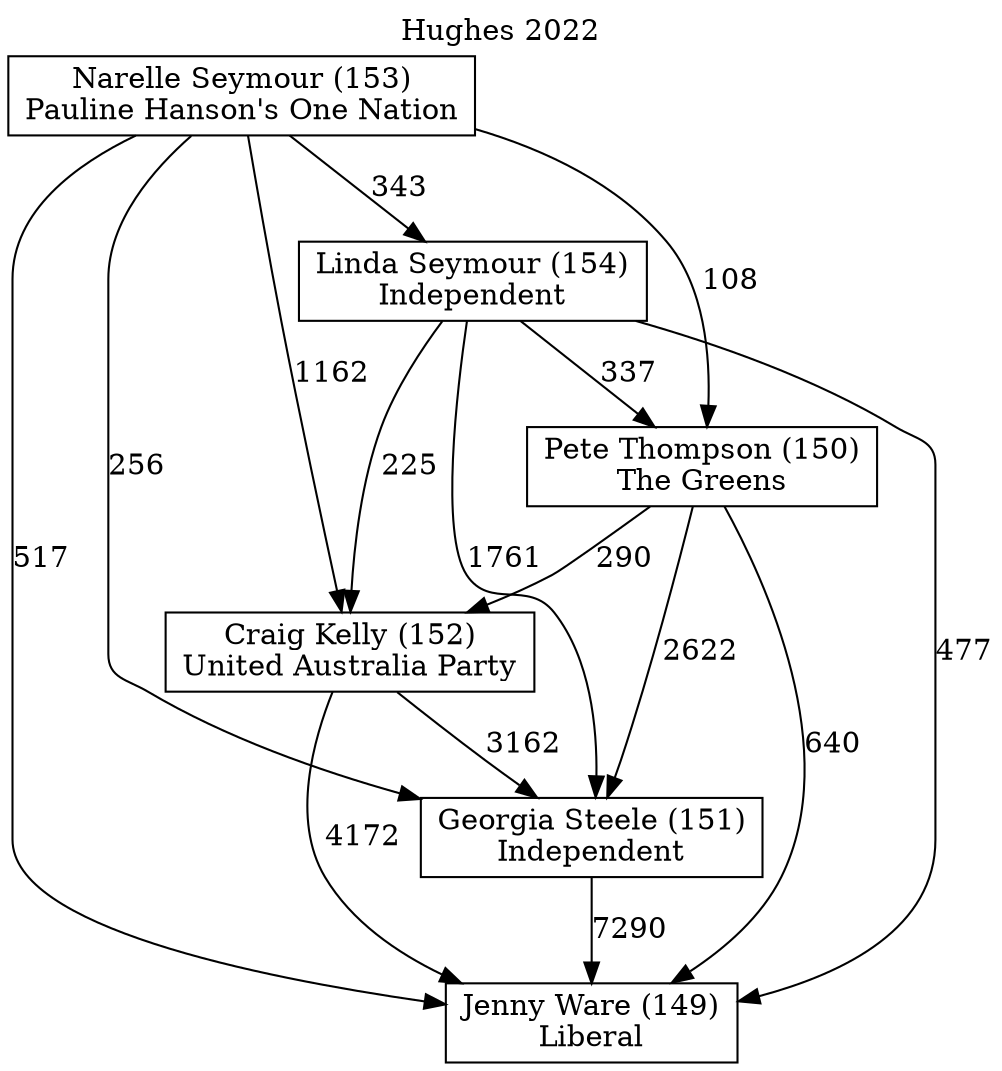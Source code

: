 // House preference flow
digraph "Jenny Ware (149)_Hughes_2022" {
	graph [label="Hughes 2022" labelloc=t mclimit=2]
	node [shape=box]
	"Jenny Ware (149)" [label="Jenny Ware (149)
Liberal"]
	"Georgia Steele (151)" [label="Georgia Steele (151)
Independent"]
	"Craig Kelly (152)" [label="Craig Kelly (152)
United Australia Party"]
	"Pete Thompson (150)" [label="Pete Thompson (150)
The Greens"]
	"Linda Seymour (154)" [label="Linda Seymour (154)
Independent"]
	"Narelle Seymour (153)" [label="Narelle Seymour (153)
Pauline Hanson's One Nation"]
	"Georgia Steele (151)" -> "Jenny Ware (149)" [label=7290]
	"Craig Kelly (152)" -> "Georgia Steele (151)" [label=3162]
	"Pete Thompson (150)" -> "Craig Kelly (152)" [label=290]
	"Linda Seymour (154)" -> "Pete Thompson (150)" [label=337]
	"Narelle Seymour (153)" -> "Linda Seymour (154)" [label=343]
	"Craig Kelly (152)" -> "Jenny Ware (149)" [label=4172]
	"Pete Thompson (150)" -> "Jenny Ware (149)" [label=640]
	"Linda Seymour (154)" -> "Jenny Ware (149)" [label=477]
	"Narelle Seymour (153)" -> "Jenny Ware (149)" [label=517]
	"Narelle Seymour (153)" -> "Pete Thompson (150)" [label=108]
	"Linda Seymour (154)" -> "Craig Kelly (152)" [label=225]
	"Narelle Seymour (153)" -> "Craig Kelly (152)" [label=1162]
	"Pete Thompson (150)" -> "Georgia Steele (151)" [label=2622]
	"Linda Seymour (154)" -> "Georgia Steele (151)" [label=1761]
	"Narelle Seymour (153)" -> "Georgia Steele (151)" [label=256]
}
